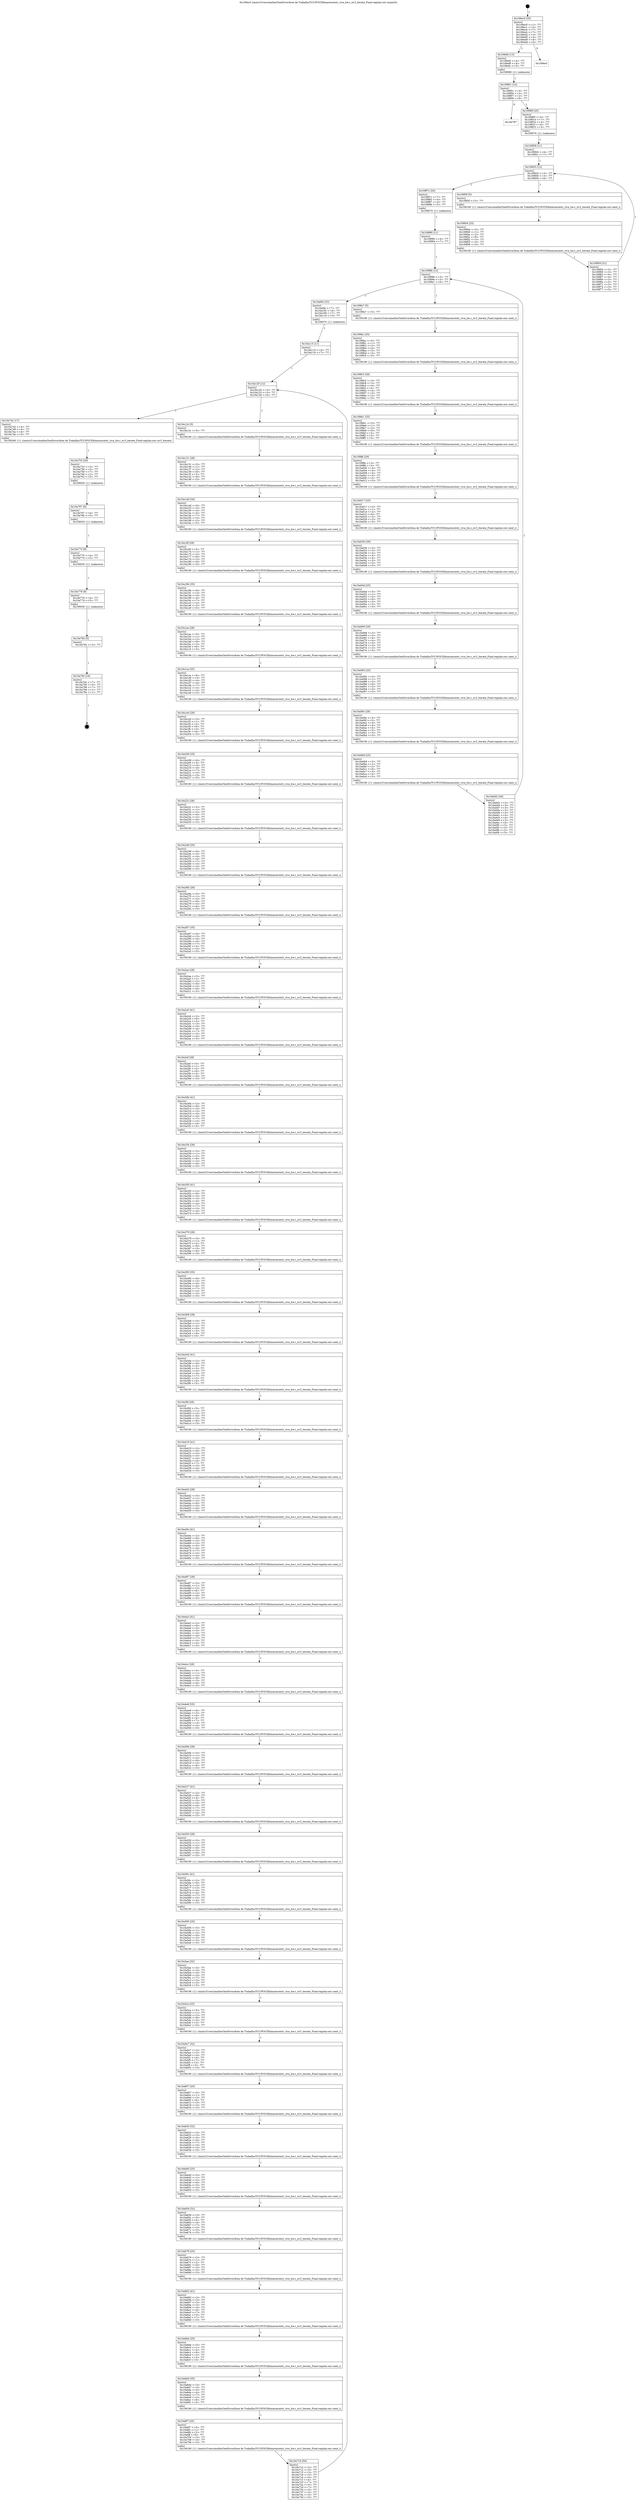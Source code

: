 digraph "0x109ec0" {
  label = "0x109ec0 (/mnt/c/Users/mathe/OneDrive/Área de Trabalho/TCC/POCII/binaries/extr_riva_hw.c_nv3_iterate_Final-regular.out::main(0))"
  labelloc = "t"
  node[shape=record]

  Entry [label="",width=0.3,height=0.3,shape=circle,fillcolor=black,style=filled]
  "0x109ec0" [label="{
     0x109ec0 [35]\l
     | [instrs]\l
     &nbsp;&nbsp;0x109ec0 \<+1\>: ???\l
     &nbsp;&nbsp;0x109ec1 \<+3\>: ???\l
     &nbsp;&nbsp;0x109ec4 \<+7\>: ???\l
     &nbsp;&nbsp;0x109ecb \<+7\>: ???\l
     &nbsp;&nbsp;0x109ed2 \<+3\>: ???\l
     &nbsp;&nbsp;0x109ed5 \<+4\>: ???\l
     &nbsp;&nbsp;0x109ed9 \<+4\>: ???\l
     &nbsp;&nbsp;0x109edd \<+6\>: ???\l
  }"]
  "0x109ef4" [label="{
     0x109ef4 [13]\l
     | [instrs]\l
     &nbsp;&nbsp;0x109ef4 \<+4\>: ???\l
     &nbsp;&nbsp;0x109ef8 \<+4\>: ???\l
     &nbsp;&nbsp;0x109efc \<+5\>: ???\l
     | [calls]\l
     &nbsp;&nbsp;0x109080 \{1\} (unknown)\l
  }"]
  "0x109ee3" [label="{
     0x109ee3\l
  }", style=dashed]
  "0x109f01" [label="{
     0x109f01 [14]\l
     | [instrs]\l
     &nbsp;&nbsp;0x109f01 \<+3\>: ???\l
     &nbsp;&nbsp;0x109f04 \<+3\>: ???\l
     &nbsp;&nbsp;0x109f07 \<+2\>: ???\l
     &nbsp;&nbsp;0x109f09 \<+6\>: ???\l
  }"]
  "0x10a787" [label="{
     0x10a787\l
  }", style=dashed]
  "0x109f0f" [label="{
     0x109f0f [25]\l
     | [instrs]\l
     &nbsp;&nbsp;0x109f0f \<+5\>: ???\l
     &nbsp;&nbsp;0x109f14 \<+7\>: ???\l
     &nbsp;&nbsp;0x109f1b \<+4\>: ???\l
     &nbsp;&nbsp;0x109f1f \<+4\>: ???\l
     &nbsp;&nbsp;0x109f23 \<+5\>: ???\l
     | [calls]\l
     &nbsp;&nbsp;0x109070 \{1\} (unknown)\l
  }"]
  Exit [label="",width=0.3,height=0.3,shape=circle,fillcolor=black,style=filled,peripheries=2]
  "0x109f33" [label="{
     0x109f33 [12]\l
     | [instrs]\l
     &nbsp;&nbsp;0x109f33 \<+3\>: ???\l
     &nbsp;&nbsp;0x109f36 \<+3\>: ???\l
     &nbsp;&nbsp;0x109f39 \<+6\>: ???\l
  }"]
  "0x109f7c" [label="{
     0x109f7c [20]\l
     | [instrs]\l
     &nbsp;&nbsp;0x109f7c \<+7\>: ???\l
     &nbsp;&nbsp;0x109f83 \<+4\>: ???\l
     &nbsp;&nbsp;0x109f87 \<+4\>: ???\l
     &nbsp;&nbsp;0x109f8b \<+5\>: ???\l
     | [calls]\l
     &nbsp;&nbsp;0x109070 \{1\} (unknown)\l
  }"]
  "0x109f3f" [label="{
     0x109f3f [5]\l
     | [instrs]\l
     &nbsp;&nbsp;0x109f3f \<+5\>: ???\l
     | [calls]\l
     &nbsp;&nbsp;0x109190 \{1\} (/mnt/c/Users/mathe/OneDrive/Área de Trabalho/TCC/POCII/binaries/extr_riva_hw.c_nv3_iterate_Final-regular.out::next_i)\l
  }"]
  "0x109f44" [label="{
     0x109f44 [25]\l
     | [instrs]\l
     &nbsp;&nbsp;0x109f44 \<+5\>: ???\l
     &nbsp;&nbsp;0x109f49 \<+1\>: ???\l
     &nbsp;&nbsp;0x109f4a \<+2\>: ???\l
     &nbsp;&nbsp;0x109f4c \<+6\>: ???\l
     &nbsp;&nbsp;0x109f52 \<+3\>: ???\l
     &nbsp;&nbsp;0x109f55 \<+3\>: ???\l
     &nbsp;&nbsp;0x109f58 \<+5\>: ???\l
     | [calls]\l
     &nbsp;&nbsp;0x109190 \{1\} (/mnt/c/Users/mathe/OneDrive/Área de Trabalho/TCC/POCII/binaries/extr_riva_hw.c_nv3_iterate_Final-regular.out::next_i)\l
  }"]
  "0x109f5d" [label="{
     0x109f5d [31]\l
     | [instrs]\l
     &nbsp;&nbsp;0x109f5d \<+3\>: ???\l
     &nbsp;&nbsp;0x109f60 \<+3\>: ???\l
     &nbsp;&nbsp;0x109f63 \<+4\>: ???\l
     &nbsp;&nbsp;0x109f67 \<+4\>: ???\l
     &nbsp;&nbsp;0x109f6b \<+3\>: ???\l
     &nbsp;&nbsp;0x109f6e \<+3\>: ???\l
     &nbsp;&nbsp;0x109f71 \<+3\>: ???\l
     &nbsp;&nbsp;0x109f74 \<+3\>: ???\l
     &nbsp;&nbsp;0x109f77 \<+5\>: ???\l
  }"]
  "0x109f28" [label="{
     0x109f28 [11]\l
     | [instrs]\l
     &nbsp;&nbsp;0x109f28 \<+4\>: ???\l
     &nbsp;&nbsp;0x109f2c \<+7\>: ???\l
  }"]
  "0x109f9b" [label="{
     0x109f9b [12]\l
     | [instrs]\l
     &nbsp;&nbsp;0x109f9b \<+3\>: ???\l
     &nbsp;&nbsp;0x109f9e \<+3\>: ???\l
     &nbsp;&nbsp;0x109fa1 \<+6\>: ???\l
  }"]
  "0x10a0fe" [label="{
     0x10a0fe [23]\l
     | [instrs]\l
     &nbsp;&nbsp;0x10a0fe \<+7\>: ???\l
     &nbsp;&nbsp;0x10a105 \<+4\>: ???\l
     &nbsp;&nbsp;0x10a109 \<+7\>: ???\l
     &nbsp;&nbsp;0x10a110 \<+5\>: ???\l
     | [calls]\l
     &nbsp;&nbsp;0x109070 \{1\} (unknown)\l
  }"]
  "0x109fa7" [label="{
     0x109fa7 [5]\l
     | [instrs]\l
     &nbsp;&nbsp;0x109fa7 \<+5\>: ???\l
     | [calls]\l
     &nbsp;&nbsp;0x109190 \{1\} (/mnt/c/Users/mathe/OneDrive/Área de Trabalho/TCC/POCII/binaries/extr_riva_hw.c_nv3_iterate_Final-regular.out::next_i)\l
  }"]
  "0x109fac" [label="{
     0x109fac [25]\l
     | [instrs]\l
     &nbsp;&nbsp;0x109fac \<+5\>: ???\l
     &nbsp;&nbsp;0x109fb1 \<+1\>: ???\l
     &nbsp;&nbsp;0x109fb2 \<+2\>: ???\l
     &nbsp;&nbsp;0x109fb4 \<+6\>: ???\l
     &nbsp;&nbsp;0x109fba \<+3\>: ???\l
     &nbsp;&nbsp;0x109fbd \<+3\>: ???\l
     &nbsp;&nbsp;0x109fc0 \<+5\>: ???\l
     | [calls]\l
     &nbsp;&nbsp;0x109190 \{1\} (/mnt/c/Users/mathe/OneDrive/Área de Trabalho/TCC/POCII/binaries/extr_riva_hw.c_nv3_iterate_Final-regular.out::next_i)\l
  }"]
  "0x109fc5" [label="{
     0x109fc5 [28]\l
     | [instrs]\l
     &nbsp;&nbsp;0x109fc5 \<+3\>: ???\l
     &nbsp;&nbsp;0x109fc8 \<+3\>: ???\l
     &nbsp;&nbsp;0x109fcb \<+4\>: ???\l
     &nbsp;&nbsp;0x109fcf \<+4\>: ???\l
     &nbsp;&nbsp;0x109fd3 \<+4\>: ???\l
     &nbsp;&nbsp;0x109fd7 \<+3\>: ???\l
     &nbsp;&nbsp;0x109fda \<+2\>: ???\l
     &nbsp;&nbsp;0x109fdc \<+5\>: ???\l
     | [calls]\l
     &nbsp;&nbsp;0x109190 \{1\} (/mnt/c/Users/mathe/OneDrive/Área de Trabalho/TCC/POCII/binaries/extr_riva_hw.c_nv3_iterate_Final-regular.out::next_i)\l
  }"]
  "0x109fe1" [label="{
     0x109fe1 [25]\l
     | [instrs]\l
     &nbsp;&nbsp;0x109fe1 \<+5\>: ???\l
     &nbsp;&nbsp;0x109fe6 \<+1\>: ???\l
     &nbsp;&nbsp;0x109fe7 \<+2\>: ???\l
     &nbsp;&nbsp;0x109fe9 \<+6\>: ???\l
     &nbsp;&nbsp;0x109fef \<+3\>: ???\l
     &nbsp;&nbsp;0x109ff2 \<+3\>: ???\l
     &nbsp;&nbsp;0x109ff5 \<+5\>: ???\l
     | [calls]\l
     &nbsp;&nbsp;0x109190 \{1\} (/mnt/c/Users/mathe/OneDrive/Área de Trabalho/TCC/POCII/binaries/extr_riva_hw.c_nv3_iterate_Final-regular.out::next_i)\l
  }"]
  "0x109ffa" [label="{
     0x109ffa [29]\l
     | [instrs]\l
     &nbsp;&nbsp;0x109ffa \<+3\>: ???\l
     &nbsp;&nbsp;0x109ffd \<+3\>: ???\l
     &nbsp;&nbsp;0x10a000 \<+4\>: ???\l
     &nbsp;&nbsp;0x10a004 \<+4\>: ???\l
     &nbsp;&nbsp;0x10a008 \<+4\>: ???\l
     &nbsp;&nbsp;0x10a00c \<+3\>: ???\l
     &nbsp;&nbsp;0x10a00f \<+3\>: ???\l
     &nbsp;&nbsp;0x10a012 \<+5\>: ???\l
     | [calls]\l
     &nbsp;&nbsp;0x109190 \{1\} (/mnt/c/Users/mathe/OneDrive/Área de Trabalho/TCC/POCII/binaries/extr_riva_hw.c_nv3_iterate_Final-regular.out::next_i)\l
  }"]
  "0x10a017" [label="{
     0x10a017 [25]\l
     | [instrs]\l
     &nbsp;&nbsp;0x10a017 \<+5\>: ???\l
     &nbsp;&nbsp;0x10a01c \<+1\>: ???\l
     &nbsp;&nbsp;0x10a01d \<+2\>: ???\l
     &nbsp;&nbsp;0x10a01f \<+6\>: ???\l
     &nbsp;&nbsp;0x10a025 \<+3\>: ???\l
     &nbsp;&nbsp;0x10a028 \<+3\>: ???\l
     &nbsp;&nbsp;0x10a02b \<+5\>: ???\l
     | [calls]\l
     &nbsp;&nbsp;0x109190 \{1\} (/mnt/c/Users/mathe/OneDrive/Área de Trabalho/TCC/POCII/binaries/extr_riva_hw.c_nv3_iterate_Final-regular.out::next_i)\l
  }"]
  "0x10a030" [label="{
     0x10a030 [29]\l
     | [instrs]\l
     &nbsp;&nbsp;0x10a030 \<+3\>: ???\l
     &nbsp;&nbsp;0x10a033 \<+3\>: ???\l
     &nbsp;&nbsp;0x10a036 \<+4\>: ???\l
     &nbsp;&nbsp;0x10a03a \<+4\>: ???\l
     &nbsp;&nbsp;0x10a03e \<+4\>: ???\l
     &nbsp;&nbsp;0x10a042 \<+3\>: ???\l
     &nbsp;&nbsp;0x10a045 \<+3\>: ???\l
     &nbsp;&nbsp;0x10a048 \<+5\>: ???\l
     | [calls]\l
     &nbsp;&nbsp;0x109190 \{1\} (/mnt/c/Users/mathe/OneDrive/Área de Trabalho/TCC/POCII/binaries/extr_riva_hw.c_nv3_iterate_Final-regular.out::next_i)\l
  }"]
  "0x10a04d" [label="{
     0x10a04d [25]\l
     | [instrs]\l
     &nbsp;&nbsp;0x10a04d \<+5\>: ???\l
     &nbsp;&nbsp;0x10a052 \<+1\>: ???\l
     &nbsp;&nbsp;0x10a053 \<+2\>: ???\l
     &nbsp;&nbsp;0x10a055 \<+6\>: ???\l
     &nbsp;&nbsp;0x10a05b \<+3\>: ???\l
     &nbsp;&nbsp;0x10a05e \<+3\>: ???\l
     &nbsp;&nbsp;0x10a061 \<+5\>: ???\l
     | [calls]\l
     &nbsp;&nbsp;0x109190 \{1\} (/mnt/c/Users/mathe/OneDrive/Área de Trabalho/TCC/POCII/binaries/extr_riva_hw.c_nv3_iterate_Final-regular.out::next_i)\l
  }"]
  "0x10a066" [label="{
     0x10a066 [29]\l
     | [instrs]\l
     &nbsp;&nbsp;0x10a066 \<+3\>: ???\l
     &nbsp;&nbsp;0x10a069 \<+3\>: ???\l
     &nbsp;&nbsp;0x10a06c \<+4\>: ???\l
     &nbsp;&nbsp;0x10a070 \<+4\>: ???\l
     &nbsp;&nbsp;0x10a074 \<+4\>: ???\l
     &nbsp;&nbsp;0x10a078 \<+3\>: ???\l
     &nbsp;&nbsp;0x10a07b \<+3\>: ???\l
     &nbsp;&nbsp;0x10a07e \<+5\>: ???\l
     | [calls]\l
     &nbsp;&nbsp;0x109190 \{1\} (/mnt/c/Users/mathe/OneDrive/Área de Trabalho/TCC/POCII/binaries/extr_riva_hw.c_nv3_iterate_Final-regular.out::next_i)\l
  }"]
  "0x10a083" [label="{
     0x10a083 [25]\l
     | [instrs]\l
     &nbsp;&nbsp;0x10a083 \<+5\>: ???\l
     &nbsp;&nbsp;0x10a088 \<+1\>: ???\l
     &nbsp;&nbsp;0x10a089 \<+2\>: ???\l
     &nbsp;&nbsp;0x10a08b \<+6\>: ???\l
     &nbsp;&nbsp;0x10a091 \<+3\>: ???\l
     &nbsp;&nbsp;0x10a094 \<+3\>: ???\l
     &nbsp;&nbsp;0x10a097 \<+5\>: ???\l
     | [calls]\l
     &nbsp;&nbsp;0x109190 \{1\} (/mnt/c/Users/mathe/OneDrive/Área de Trabalho/TCC/POCII/binaries/extr_riva_hw.c_nv3_iterate_Final-regular.out::next_i)\l
  }"]
  "0x10a09c" [label="{
     0x10a09c [29]\l
     | [instrs]\l
     &nbsp;&nbsp;0x10a09c \<+3\>: ???\l
     &nbsp;&nbsp;0x10a09f \<+3\>: ???\l
     &nbsp;&nbsp;0x10a0a2 \<+4\>: ???\l
     &nbsp;&nbsp;0x10a0a6 \<+4\>: ???\l
     &nbsp;&nbsp;0x10a0aa \<+4\>: ???\l
     &nbsp;&nbsp;0x10a0ae \<+3\>: ???\l
     &nbsp;&nbsp;0x10a0b1 \<+3\>: ???\l
     &nbsp;&nbsp;0x10a0b4 \<+5\>: ???\l
     | [calls]\l
     &nbsp;&nbsp;0x109190 \{1\} (/mnt/c/Users/mathe/OneDrive/Área de Trabalho/TCC/POCII/binaries/extr_riva_hw.c_nv3_iterate_Final-regular.out::next_i)\l
  }"]
  "0x10a0b9" [label="{
     0x10a0b9 [25]\l
     | [instrs]\l
     &nbsp;&nbsp;0x10a0b9 \<+5\>: ???\l
     &nbsp;&nbsp;0x10a0be \<+1\>: ???\l
     &nbsp;&nbsp;0x10a0bf \<+2\>: ???\l
     &nbsp;&nbsp;0x10a0c1 \<+6\>: ???\l
     &nbsp;&nbsp;0x10a0c7 \<+3\>: ???\l
     &nbsp;&nbsp;0x10a0ca \<+3\>: ???\l
     &nbsp;&nbsp;0x10a0cd \<+5\>: ???\l
     | [calls]\l
     &nbsp;&nbsp;0x109190 \{1\} (/mnt/c/Users/mathe/OneDrive/Área de Trabalho/TCC/POCII/binaries/extr_riva_hw.c_nv3_iterate_Final-regular.out::next_i)\l
  }"]
  "0x10a0d2" [label="{
     0x10a0d2 [44]\l
     | [instrs]\l
     &nbsp;&nbsp;0x10a0d2 \<+2\>: ???\l
     &nbsp;&nbsp;0x10a0d4 \<+3\>: ???\l
     &nbsp;&nbsp;0x10a0d7 \<+3\>: ???\l
     &nbsp;&nbsp;0x10a0da \<+3\>: ???\l
     &nbsp;&nbsp;0x10a0dd \<+4\>: ???\l
     &nbsp;&nbsp;0x10a0e1 \<+4\>: ???\l
     &nbsp;&nbsp;0x10a0e5 \<+4\>: ???\l
     &nbsp;&nbsp;0x10a0e9 \<+3\>: ???\l
     &nbsp;&nbsp;0x10a0ec \<+4\>: ???\l
     &nbsp;&nbsp;0x10a0f0 \<+3\>: ???\l
     &nbsp;&nbsp;0x10a0f3 \<+3\>: ???\l
     &nbsp;&nbsp;0x10a0f6 \<+3\>: ???\l
     &nbsp;&nbsp;0x10a0f9 \<+5\>: ???\l
  }"]
  "0x109f90" [label="{
     0x109f90 [11]\l
     | [instrs]\l
     &nbsp;&nbsp;0x109f90 \<+4\>: ???\l
     &nbsp;&nbsp;0x109f94 \<+7\>: ???\l
  }"]
  "0x10a120" [label="{
     0x10a120 [12]\l
     | [instrs]\l
     &nbsp;&nbsp;0x10a120 \<+3\>: ???\l
     &nbsp;&nbsp;0x10a123 \<+3\>: ???\l
     &nbsp;&nbsp;0x10a126 \<+6\>: ???\l
  }"]
  "0x10a742" [label="{
     0x10a742 [17]\l
     | [instrs]\l
     &nbsp;&nbsp;0x10a742 \<+4\>: ???\l
     &nbsp;&nbsp;0x10a746 \<+4\>: ???\l
     &nbsp;&nbsp;0x10a74a \<+4\>: ???\l
     &nbsp;&nbsp;0x10a74e \<+5\>: ???\l
     | [calls]\l
     &nbsp;&nbsp;0x109260 \{1\} (/mnt/c/Users/mathe/OneDrive/Área de Trabalho/TCC/POCII/binaries/extr_riva_hw.c_nv3_iterate_Final-regular.out::nv3_iterate)\l
  }"]
  "0x10a12c" [label="{
     0x10a12c [5]\l
     | [instrs]\l
     &nbsp;&nbsp;0x10a12c \<+5\>: ???\l
     | [calls]\l
     &nbsp;&nbsp;0x109190 \{1\} (/mnt/c/Users/mathe/OneDrive/Área de Trabalho/TCC/POCII/binaries/extr_riva_hw.c_nv3_iterate_Final-regular.out::next_i)\l
  }"]
  "0x10a131" [label="{
     0x10a131 [28]\l
     | [instrs]\l
     &nbsp;&nbsp;0x10a131 \<+5\>: ???\l
     &nbsp;&nbsp;0x10a136 \<+1\>: ???\l
     &nbsp;&nbsp;0x10a137 \<+2\>: ???\l
     &nbsp;&nbsp;0x10a139 \<+6\>: ???\l
     &nbsp;&nbsp;0x10a13f \<+3\>: ???\l
     &nbsp;&nbsp;0x10a142 \<+6\>: ???\l
     &nbsp;&nbsp;0x10a148 \<+5\>: ???\l
     | [calls]\l
     &nbsp;&nbsp;0x109190 \{1\} (/mnt/c/Users/mathe/OneDrive/Área de Trabalho/TCC/POCII/binaries/extr_riva_hw.c_nv3_iterate_Final-regular.out::next_i)\l
  }"]
  "0x10a14d" [label="{
     0x10a14d [34]\l
     | [instrs]\l
     &nbsp;&nbsp;0x10a14d \<+6\>: ???\l
     &nbsp;&nbsp;0x10a153 \<+3\>: ???\l
     &nbsp;&nbsp;0x10a156 \<+4\>: ???\l
     &nbsp;&nbsp;0x10a15a \<+4\>: ???\l
     &nbsp;&nbsp;0x10a15e \<+7\>: ???\l
     &nbsp;&nbsp;0x10a165 \<+3\>: ???\l
     &nbsp;&nbsp;0x10a168 \<+2\>: ???\l
     &nbsp;&nbsp;0x10a16a \<+5\>: ???\l
     | [calls]\l
     &nbsp;&nbsp;0x109190 \{1\} (/mnt/c/Users/mathe/OneDrive/Área de Trabalho/TCC/POCII/binaries/extr_riva_hw.c_nv3_iterate_Final-regular.out::next_i)\l
  }"]
  "0x10a16f" [label="{
     0x10a16f [28]\l
     | [instrs]\l
     &nbsp;&nbsp;0x10a16f \<+5\>: ???\l
     &nbsp;&nbsp;0x10a174 \<+1\>: ???\l
     &nbsp;&nbsp;0x10a175 \<+2\>: ???\l
     &nbsp;&nbsp;0x10a177 \<+6\>: ???\l
     &nbsp;&nbsp;0x10a17d \<+3\>: ???\l
     &nbsp;&nbsp;0x10a180 \<+6\>: ???\l
     &nbsp;&nbsp;0x10a186 \<+5\>: ???\l
     | [calls]\l
     &nbsp;&nbsp;0x109190 \{1\} (/mnt/c/Users/mathe/OneDrive/Área de Trabalho/TCC/POCII/binaries/extr_riva_hw.c_nv3_iterate_Final-regular.out::next_i)\l
  }"]
  "0x10a18b" [label="{
     0x10a18b [35]\l
     | [instrs]\l
     &nbsp;&nbsp;0x10a18b \<+6\>: ???\l
     &nbsp;&nbsp;0x10a191 \<+3\>: ???\l
     &nbsp;&nbsp;0x10a194 \<+4\>: ???\l
     &nbsp;&nbsp;0x10a198 \<+4\>: ???\l
     &nbsp;&nbsp;0x10a19c \<+7\>: ???\l
     &nbsp;&nbsp;0x10a1a3 \<+3\>: ???\l
     &nbsp;&nbsp;0x10a1a6 \<+3\>: ???\l
     &nbsp;&nbsp;0x10a1a9 \<+5\>: ???\l
     | [calls]\l
     &nbsp;&nbsp;0x109190 \{1\} (/mnt/c/Users/mathe/OneDrive/Área de Trabalho/TCC/POCII/binaries/extr_riva_hw.c_nv3_iterate_Final-regular.out::next_i)\l
  }"]
  "0x10a1ae" [label="{
     0x10a1ae [28]\l
     | [instrs]\l
     &nbsp;&nbsp;0x10a1ae \<+5\>: ???\l
     &nbsp;&nbsp;0x10a1b3 \<+1\>: ???\l
     &nbsp;&nbsp;0x10a1b4 \<+2\>: ???\l
     &nbsp;&nbsp;0x10a1b6 \<+6\>: ???\l
     &nbsp;&nbsp;0x10a1bc \<+3\>: ???\l
     &nbsp;&nbsp;0x10a1bf \<+6\>: ???\l
     &nbsp;&nbsp;0x10a1c5 \<+5\>: ???\l
     | [calls]\l
     &nbsp;&nbsp;0x109190 \{1\} (/mnt/c/Users/mathe/OneDrive/Área de Trabalho/TCC/POCII/binaries/extr_riva_hw.c_nv3_iterate_Final-regular.out::next_i)\l
  }"]
  "0x10a1ca" [label="{
     0x10a1ca [35]\l
     | [instrs]\l
     &nbsp;&nbsp;0x10a1ca \<+6\>: ???\l
     &nbsp;&nbsp;0x10a1d0 \<+3\>: ???\l
     &nbsp;&nbsp;0x10a1d3 \<+4\>: ???\l
     &nbsp;&nbsp;0x10a1d7 \<+4\>: ???\l
     &nbsp;&nbsp;0x10a1db \<+7\>: ???\l
     &nbsp;&nbsp;0x10a1e2 \<+3\>: ???\l
     &nbsp;&nbsp;0x10a1e5 \<+3\>: ???\l
     &nbsp;&nbsp;0x10a1e8 \<+5\>: ???\l
     | [calls]\l
     &nbsp;&nbsp;0x109190 \{1\} (/mnt/c/Users/mathe/OneDrive/Área de Trabalho/TCC/POCII/binaries/extr_riva_hw.c_nv3_iterate_Final-regular.out::next_i)\l
  }"]
  "0x10a1ed" [label="{
     0x10a1ed [28]\l
     | [instrs]\l
     &nbsp;&nbsp;0x10a1ed \<+5\>: ???\l
     &nbsp;&nbsp;0x10a1f2 \<+1\>: ???\l
     &nbsp;&nbsp;0x10a1f3 \<+2\>: ???\l
     &nbsp;&nbsp;0x10a1f5 \<+6\>: ???\l
     &nbsp;&nbsp;0x10a1fb \<+3\>: ???\l
     &nbsp;&nbsp;0x10a1fe \<+6\>: ???\l
     &nbsp;&nbsp;0x10a204 \<+5\>: ???\l
     | [calls]\l
     &nbsp;&nbsp;0x109190 \{1\} (/mnt/c/Users/mathe/OneDrive/Área de Trabalho/TCC/POCII/binaries/extr_riva_hw.c_nv3_iterate_Final-regular.out::next_i)\l
  }"]
  "0x10a209" [label="{
     0x10a209 [35]\l
     | [instrs]\l
     &nbsp;&nbsp;0x10a209 \<+6\>: ???\l
     &nbsp;&nbsp;0x10a20f \<+3\>: ???\l
     &nbsp;&nbsp;0x10a212 \<+4\>: ???\l
     &nbsp;&nbsp;0x10a216 \<+4\>: ???\l
     &nbsp;&nbsp;0x10a21a \<+7\>: ???\l
     &nbsp;&nbsp;0x10a221 \<+3\>: ???\l
     &nbsp;&nbsp;0x10a224 \<+3\>: ???\l
     &nbsp;&nbsp;0x10a227 \<+5\>: ???\l
     | [calls]\l
     &nbsp;&nbsp;0x109190 \{1\} (/mnt/c/Users/mathe/OneDrive/Área de Trabalho/TCC/POCII/binaries/extr_riva_hw.c_nv3_iterate_Final-regular.out::next_i)\l
  }"]
  "0x10a22c" [label="{
     0x10a22c [28]\l
     | [instrs]\l
     &nbsp;&nbsp;0x10a22c \<+5\>: ???\l
     &nbsp;&nbsp;0x10a231 \<+1\>: ???\l
     &nbsp;&nbsp;0x10a232 \<+2\>: ???\l
     &nbsp;&nbsp;0x10a234 \<+6\>: ???\l
     &nbsp;&nbsp;0x10a23a \<+3\>: ???\l
     &nbsp;&nbsp;0x10a23d \<+6\>: ???\l
     &nbsp;&nbsp;0x10a243 \<+5\>: ???\l
     | [calls]\l
     &nbsp;&nbsp;0x109190 \{1\} (/mnt/c/Users/mathe/OneDrive/Área de Trabalho/TCC/POCII/binaries/extr_riva_hw.c_nv3_iterate_Final-regular.out::next_i)\l
  }"]
  "0x10a248" [label="{
     0x10a248 [35]\l
     | [instrs]\l
     &nbsp;&nbsp;0x10a248 \<+6\>: ???\l
     &nbsp;&nbsp;0x10a24e \<+3\>: ???\l
     &nbsp;&nbsp;0x10a251 \<+4\>: ???\l
     &nbsp;&nbsp;0x10a255 \<+4\>: ???\l
     &nbsp;&nbsp;0x10a259 \<+7\>: ???\l
     &nbsp;&nbsp;0x10a260 \<+3\>: ???\l
     &nbsp;&nbsp;0x10a263 \<+3\>: ???\l
     &nbsp;&nbsp;0x10a266 \<+5\>: ???\l
     | [calls]\l
     &nbsp;&nbsp;0x109190 \{1\} (/mnt/c/Users/mathe/OneDrive/Área de Trabalho/TCC/POCII/binaries/extr_riva_hw.c_nv3_iterate_Final-regular.out::next_i)\l
  }"]
  "0x10a26b" [label="{
     0x10a26b [28]\l
     | [instrs]\l
     &nbsp;&nbsp;0x10a26b \<+5\>: ???\l
     &nbsp;&nbsp;0x10a270 \<+1\>: ???\l
     &nbsp;&nbsp;0x10a271 \<+2\>: ???\l
     &nbsp;&nbsp;0x10a273 \<+6\>: ???\l
     &nbsp;&nbsp;0x10a279 \<+3\>: ???\l
     &nbsp;&nbsp;0x10a27c \<+6\>: ???\l
     &nbsp;&nbsp;0x10a282 \<+5\>: ???\l
     | [calls]\l
     &nbsp;&nbsp;0x109190 \{1\} (/mnt/c/Users/mathe/OneDrive/Área de Trabalho/TCC/POCII/binaries/extr_riva_hw.c_nv3_iterate_Final-regular.out::next_i)\l
  }"]
  "0x10a287" [label="{
     0x10a287 [35]\l
     | [instrs]\l
     &nbsp;&nbsp;0x10a287 \<+6\>: ???\l
     &nbsp;&nbsp;0x10a28d \<+3\>: ???\l
     &nbsp;&nbsp;0x10a290 \<+4\>: ???\l
     &nbsp;&nbsp;0x10a294 \<+4\>: ???\l
     &nbsp;&nbsp;0x10a298 \<+7\>: ???\l
     &nbsp;&nbsp;0x10a29f \<+3\>: ???\l
     &nbsp;&nbsp;0x10a2a2 \<+3\>: ???\l
     &nbsp;&nbsp;0x10a2a5 \<+5\>: ???\l
     | [calls]\l
     &nbsp;&nbsp;0x109190 \{1\} (/mnt/c/Users/mathe/OneDrive/Área de Trabalho/TCC/POCII/binaries/extr_riva_hw.c_nv3_iterate_Final-regular.out::next_i)\l
  }"]
  "0x10a2aa" [label="{
     0x10a2aa [28]\l
     | [instrs]\l
     &nbsp;&nbsp;0x10a2aa \<+5\>: ???\l
     &nbsp;&nbsp;0x10a2af \<+1\>: ???\l
     &nbsp;&nbsp;0x10a2b0 \<+2\>: ???\l
     &nbsp;&nbsp;0x10a2b2 \<+6\>: ???\l
     &nbsp;&nbsp;0x10a2b8 \<+3\>: ???\l
     &nbsp;&nbsp;0x10a2bb \<+6\>: ???\l
     &nbsp;&nbsp;0x10a2c1 \<+5\>: ???\l
     | [calls]\l
     &nbsp;&nbsp;0x109190 \{1\} (/mnt/c/Users/mathe/OneDrive/Área de Trabalho/TCC/POCII/binaries/extr_riva_hw.c_nv3_iterate_Final-regular.out::next_i)\l
  }"]
  "0x10a2c6" [label="{
     0x10a2c6 [41]\l
     | [instrs]\l
     &nbsp;&nbsp;0x10a2c6 \<+2\>: ???\l
     &nbsp;&nbsp;0x10a2c8 \<+6\>: ???\l
     &nbsp;&nbsp;0x10a2ce \<+3\>: ???\l
     &nbsp;&nbsp;0x10a2d1 \<+3\>: ???\l
     &nbsp;&nbsp;0x10a2d4 \<+4\>: ???\l
     &nbsp;&nbsp;0x10a2d8 \<+4\>: ???\l
     &nbsp;&nbsp;0x10a2dc \<+7\>: ???\l
     &nbsp;&nbsp;0x10a2e3 \<+3\>: ???\l
     &nbsp;&nbsp;0x10a2e6 \<+4\>: ???\l
     &nbsp;&nbsp;0x10a2ea \<+5\>: ???\l
     | [calls]\l
     &nbsp;&nbsp;0x109190 \{1\} (/mnt/c/Users/mathe/OneDrive/Área de Trabalho/TCC/POCII/binaries/extr_riva_hw.c_nv3_iterate_Final-regular.out::next_i)\l
  }"]
  "0x10a2ef" [label="{
     0x10a2ef [28]\l
     | [instrs]\l
     &nbsp;&nbsp;0x10a2ef \<+5\>: ???\l
     &nbsp;&nbsp;0x10a2f4 \<+1\>: ???\l
     &nbsp;&nbsp;0x10a2f5 \<+2\>: ???\l
     &nbsp;&nbsp;0x10a2f7 \<+6\>: ???\l
     &nbsp;&nbsp;0x10a2fd \<+3\>: ???\l
     &nbsp;&nbsp;0x10a300 \<+6\>: ???\l
     &nbsp;&nbsp;0x10a306 \<+5\>: ???\l
     | [calls]\l
     &nbsp;&nbsp;0x109190 \{1\} (/mnt/c/Users/mathe/OneDrive/Área de Trabalho/TCC/POCII/binaries/extr_riva_hw.c_nv3_iterate_Final-regular.out::next_i)\l
  }"]
  "0x10a30b" [label="{
     0x10a30b [41]\l
     | [instrs]\l
     &nbsp;&nbsp;0x10a30b \<+2\>: ???\l
     &nbsp;&nbsp;0x10a30d \<+6\>: ???\l
     &nbsp;&nbsp;0x10a313 \<+3\>: ???\l
     &nbsp;&nbsp;0x10a316 \<+3\>: ???\l
     &nbsp;&nbsp;0x10a319 \<+4\>: ???\l
     &nbsp;&nbsp;0x10a31d \<+4\>: ???\l
     &nbsp;&nbsp;0x10a321 \<+7\>: ???\l
     &nbsp;&nbsp;0x10a328 \<+3\>: ???\l
     &nbsp;&nbsp;0x10a32b \<+4\>: ???\l
     &nbsp;&nbsp;0x10a32f \<+5\>: ???\l
     | [calls]\l
     &nbsp;&nbsp;0x109190 \{1\} (/mnt/c/Users/mathe/OneDrive/Área de Trabalho/TCC/POCII/binaries/extr_riva_hw.c_nv3_iterate_Final-regular.out::next_i)\l
  }"]
  "0x10a334" [label="{
     0x10a334 [28]\l
     | [instrs]\l
     &nbsp;&nbsp;0x10a334 \<+5\>: ???\l
     &nbsp;&nbsp;0x10a339 \<+1\>: ???\l
     &nbsp;&nbsp;0x10a33a \<+2\>: ???\l
     &nbsp;&nbsp;0x10a33c \<+6\>: ???\l
     &nbsp;&nbsp;0x10a342 \<+3\>: ???\l
     &nbsp;&nbsp;0x10a345 \<+6\>: ???\l
     &nbsp;&nbsp;0x10a34b \<+5\>: ???\l
     | [calls]\l
     &nbsp;&nbsp;0x109190 \{1\} (/mnt/c/Users/mathe/OneDrive/Área de Trabalho/TCC/POCII/binaries/extr_riva_hw.c_nv3_iterate_Final-regular.out::next_i)\l
  }"]
  "0x10a350" [label="{
     0x10a350 [41]\l
     | [instrs]\l
     &nbsp;&nbsp;0x10a350 \<+2\>: ???\l
     &nbsp;&nbsp;0x10a352 \<+6\>: ???\l
     &nbsp;&nbsp;0x10a358 \<+3\>: ???\l
     &nbsp;&nbsp;0x10a35b \<+3\>: ???\l
     &nbsp;&nbsp;0x10a35e \<+4\>: ???\l
     &nbsp;&nbsp;0x10a362 \<+4\>: ???\l
     &nbsp;&nbsp;0x10a366 \<+7\>: ???\l
     &nbsp;&nbsp;0x10a36d \<+3\>: ???\l
     &nbsp;&nbsp;0x10a370 \<+4\>: ???\l
     &nbsp;&nbsp;0x10a374 \<+5\>: ???\l
     | [calls]\l
     &nbsp;&nbsp;0x109190 \{1\} (/mnt/c/Users/mathe/OneDrive/Área de Trabalho/TCC/POCII/binaries/extr_riva_hw.c_nv3_iterate_Final-regular.out::next_i)\l
  }"]
  "0x10a379" [label="{
     0x10a379 [28]\l
     | [instrs]\l
     &nbsp;&nbsp;0x10a379 \<+5\>: ???\l
     &nbsp;&nbsp;0x10a37e \<+1\>: ???\l
     &nbsp;&nbsp;0x10a37f \<+2\>: ???\l
     &nbsp;&nbsp;0x10a381 \<+6\>: ???\l
     &nbsp;&nbsp;0x10a387 \<+3\>: ???\l
     &nbsp;&nbsp;0x10a38a \<+6\>: ???\l
     &nbsp;&nbsp;0x10a390 \<+5\>: ???\l
     | [calls]\l
     &nbsp;&nbsp;0x109190 \{1\} (/mnt/c/Users/mathe/OneDrive/Área de Trabalho/TCC/POCII/binaries/extr_riva_hw.c_nv3_iterate_Final-regular.out::next_i)\l
  }"]
  "0x10a395" [label="{
     0x10a395 [35]\l
     | [instrs]\l
     &nbsp;&nbsp;0x10a395 \<+6\>: ???\l
     &nbsp;&nbsp;0x10a39b \<+3\>: ???\l
     &nbsp;&nbsp;0x10a39e \<+4\>: ???\l
     &nbsp;&nbsp;0x10a3a2 \<+4\>: ???\l
     &nbsp;&nbsp;0x10a3a6 \<+7\>: ???\l
     &nbsp;&nbsp;0x10a3ad \<+3\>: ???\l
     &nbsp;&nbsp;0x10a3b0 \<+3\>: ???\l
     &nbsp;&nbsp;0x10a3b3 \<+5\>: ???\l
     | [calls]\l
     &nbsp;&nbsp;0x109190 \{1\} (/mnt/c/Users/mathe/OneDrive/Área de Trabalho/TCC/POCII/binaries/extr_riva_hw.c_nv3_iterate_Final-regular.out::next_i)\l
  }"]
  "0x10a3b8" [label="{
     0x10a3b8 [28]\l
     | [instrs]\l
     &nbsp;&nbsp;0x10a3b8 \<+5\>: ???\l
     &nbsp;&nbsp;0x10a3bd \<+1\>: ???\l
     &nbsp;&nbsp;0x10a3be \<+2\>: ???\l
     &nbsp;&nbsp;0x10a3c0 \<+6\>: ???\l
     &nbsp;&nbsp;0x10a3c6 \<+3\>: ???\l
     &nbsp;&nbsp;0x10a3c9 \<+6\>: ???\l
     &nbsp;&nbsp;0x10a3cf \<+5\>: ???\l
     | [calls]\l
     &nbsp;&nbsp;0x109190 \{1\} (/mnt/c/Users/mathe/OneDrive/Área de Trabalho/TCC/POCII/binaries/extr_riva_hw.c_nv3_iterate_Final-regular.out::next_i)\l
  }"]
  "0x10a3d4" [label="{
     0x10a3d4 [41]\l
     | [instrs]\l
     &nbsp;&nbsp;0x10a3d4 \<+2\>: ???\l
     &nbsp;&nbsp;0x10a3d6 \<+6\>: ???\l
     &nbsp;&nbsp;0x10a3dc \<+3\>: ???\l
     &nbsp;&nbsp;0x10a3df \<+3\>: ???\l
     &nbsp;&nbsp;0x10a3e2 \<+4\>: ???\l
     &nbsp;&nbsp;0x10a3e6 \<+4\>: ???\l
     &nbsp;&nbsp;0x10a3ea \<+7\>: ???\l
     &nbsp;&nbsp;0x10a3f1 \<+3\>: ???\l
     &nbsp;&nbsp;0x10a3f4 \<+4\>: ???\l
     &nbsp;&nbsp;0x10a3f8 \<+5\>: ???\l
     | [calls]\l
     &nbsp;&nbsp;0x109190 \{1\} (/mnt/c/Users/mathe/OneDrive/Área de Trabalho/TCC/POCII/binaries/extr_riva_hw.c_nv3_iterate_Final-regular.out::next_i)\l
  }"]
  "0x10a3fd" [label="{
     0x10a3fd [28]\l
     | [instrs]\l
     &nbsp;&nbsp;0x10a3fd \<+5\>: ???\l
     &nbsp;&nbsp;0x10a402 \<+1\>: ???\l
     &nbsp;&nbsp;0x10a403 \<+2\>: ???\l
     &nbsp;&nbsp;0x10a405 \<+6\>: ???\l
     &nbsp;&nbsp;0x10a40b \<+3\>: ???\l
     &nbsp;&nbsp;0x10a40e \<+6\>: ???\l
     &nbsp;&nbsp;0x10a414 \<+5\>: ???\l
     | [calls]\l
     &nbsp;&nbsp;0x109190 \{1\} (/mnt/c/Users/mathe/OneDrive/Área de Trabalho/TCC/POCII/binaries/extr_riva_hw.c_nv3_iterate_Final-regular.out::next_i)\l
  }"]
  "0x10a419" [label="{
     0x10a419 [41]\l
     | [instrs]\l
     &nbsp;&nbsp;0x10a419 \<+2\>: ???\l
     &nbsp;&nbsp;0x10a41b \<+6\>: ???\l
     &nbsp;&nbsp;0x10a421 \<+3\>: ???\l
     &nbsp;&nbsp;0x10a424 \<+3\>: ???\l
     &nbsp;&nbsp;0x10a427 \<+4\>: ???\l
     &nbsp;&nbsp;0x10a42b \<+4\>: ???\l
     &nbsp;&nbsp;0x10a42f \<+7\>: ???\l
     &nbsp;&nbsp;0x10a436 \<+3\>: ???\l
     &nbsp;&nbsp;0x10a439 \<+4\>: ???\l
     &nbsp;&nbsp;0x10a43d \<+5\>: ???\l
     | [calls]\l
     &nbsp;&nbsp;0x109190 \{1\} (/mnt/c/Users/mathe/OneDrive/Área de Trabalho/TCC/POCII/binaries/extr_riva_hw.c_nv3_iterate_Final-regular.out::next_i)\l
  }"]
  "0x10a442" [label="{
     0x10a442 [28]\l
     | [instrs]\l
     &nbsp;&nbsp;0x10a442 \<+5\>: ???\l
     &nbsp;&nbsp;0x10a447 \<+1\>: ???\l
     &nbsp;&nbsp;0x10a448 \<+2\>: ???\l
     &nbsp;&nbsp;0x10a44a \<+6\>: ???\l
     &nbsp;&nbsp;0x10a450 \<+3\>: ???\l
     &nbsp;&nbsp;0x10a453 \<+6\>: ???\l
     &nbsp;&nbsp;0x10a459 \<+5\>: ???\l
     | [calls]\l
     &nbsp;&nbsp;0x109190 \{1\} (/mnt/c/Users/mathe/OneDrive/Área de Trabalho/TCC/POCII/binaries/extr_riva_hw.c_nv3_iterate_Final-regular.out::next_i)\l
  }"]
  "0x10a45e" [label="{
     0x10a45e [41]\l
     | [instrs]\l
     &nbsp;&nbsp;0x10a45e \<+2\>: ???\l
     &nbsp;&nbsp;0x10a460 \<+6\>: ???\l
     &nbsp;&nbsp;0x10a466 \<+3\>: ???\l
     &nbsp;&nbsp;0x10a469 \<+3\>: ???\l
     &nbsp;&nbsp;0x10a46c \<+4\>: ???\l
     &nbsp;&nbsp;0x10a470 \<+4\>: ???\l
     &nbsp;&nbsp;0x10a474 \<+7\>: ???\l
     &nbsp;&nbsp;0x10a47b \<+3\>: ???\l
     &nbsp;&nbsp;0x10a47e \<+4\>: ???\l
     &nbsp;&nbsp;0x10a482 \<+5\>: ???\l
     | [calls]\l
     &nbsp;&nbsp;0x109190 \{1\} (/mnt/c/Users/mathe/OneDrive/Área de Trabalho/TCC/POCII/binaries/extr_riva_hw.c_nv3_iterate_Final-regular.out::next_i)\l
  }"]
  "0x10a487" [label="{
     0x10a487 [28]\l
     | [instrs]\l
     &nbsp;&nbsp;0x10a487 \<+5\>: ???\l
     &nbsp;&nbsp;0x10a48c \<+1\>: ???\l
     &nbsp;&nbsp;0x10a48d \<+2\>: ???\l
     &nbsp;&nbsp;0x10a48f \<+6\>: ???\l
     &nbsp;&nbsp;0x10a495 \<+3\>: ???\l
     &nbsp;&nbsp;0x10a498 \<+6\>: ???\l
     &nbsp;&nbsp;0x10a49e \<+5\>: ???\l
     | [calls]\l
     &nbsp;&nbsp;0x109190 \{1\} (/mnt/c/Users/mathe/OneDrive/Área de Trabalho/TCC/POCII/binaries/extr_riva_hw.c_nv3_iterate_Final-regular.out::next_i)\l
  }"]
  "0x10a4a3" [label="{
     0x10a4a3 [41]\l
     | [instrs]\l
     &nbsp;&nbsp;0x10a4a3 \<+2\>: ???\l
     &nbsp;&nbsp;0x10a4a5 \<+6\>: ???\l
     &nbsp;&nbsp;0x10a4ab \<+3\>: ???\l
     &nbsp;&nbsp;0x10a4ae \<+3\>: ???\l
     &nbsp;&nbsp;0x10a4b1 \<+4\>: ???\l
     &nbsp;&nbsp;0x10a4b5 \<+4\>: ???\l
     &nbsp;&nbsp;0x10a4b9 \<+7\>: ???\l
     &nbsp;&nbsp;0x10a4c0 \<+3\>: ???\l
     &nbsp;&nbsp;0x10a4c3 \<+4\>: ???\l
     &nbsp;&nbsp;0x10a4c7 \<+5\>: ???\l
     | [calls]\l
     &nbsp;&nbsp;0x109190 \{1\} (/mnt/c/Users/mathe/OneDrive/Área de Trabalho/TCC/POCII/binaries/extr_riva_hw.c_nv3_iterate_Final-regular.out::next_i)\l
  }"]
  "0x10a4cc" [label="{
     0x10a4cc [28]\l
     | [instrs]\l
     &nbsp;&nbsp;0x10a4cc \<+5\>: ???\l
     &nbsp;&nbsp;0x10a4d1 \<+1\>: ???\l
     &nbsp;&nbsp;0x10a4d2 \<+2\>: ???\l
     &nbsp;&nbsp;0x10a4d4 \<+6\>: ???\l
     &nbsp;&nbsp;0x10a4da \<+3\>: ???\l
     &nbsp;&nbsp;0x10a4dd \<+6\>: ???\l
     &nbsp;&nbsp;0x10a4e3 \<+5\>: ???\l
     | [calls]\l
     &nbsp;&nbsp;0x109190 \{1\} (/mnt/c/Users/mathe/OneDrive/Área de Trabalho/TCC/POCII/binaries/extr_riva_hw.c_nv3_iterate_Final-regular.out::next_i)\l
  }"]
  "0x10a4e8" [label="{
     0x10a4e8 [35]\l
     | [instrs]\l
     &nbsp;&nbsp;0x10a4e8 \<+6\>: ???\l
     &nbsp;&nbsp;0x10a4ee \<+3\>: ???\l
     &nbsp;&nbsp;0x10a4f1 \<+4\>: ???\l
     &nbsp;&nbsp;0x10a4f5 \<+4\>: ???\l
     &nbsp;&nbsp;0x10a4f9 \<+7\>: ???\l
     &nbsp;&nbsp;0x10a500 \<+3\>: ???\l
     &nbsp;&nbsp;0x10a503 \<+3\>: ???\l
     &nbsp;&nbsp;0x10a506 \<+5\>: ???\l
     | [calls]\l
     &nbsp;&nbsp;0x109190 \{1\} (/mnt/c/Users/mathe/OneDrive/Área de Trabalho/TCC/POCII/binaries/extr_riva_hw.c_nv3_iterate_Final-regular.out::next_i)\l
  }"]
  "0x10a50b" [label="{
     0x10a50b [28]\l
     | [instrs]\l
     &nbsp;&nbsp;0x10a50b \<+5\>: ???\l
     &nbsp;&nbsp;0x10a510 \<+1\>: ???\l
     &nbsp;&nbsp;0x10a511 \<+2\>: ???\l
     &nbsp;&nbsp;0x10a513 \<+6\>: ???\l
     &nbsp;&nbsp;0x10a519 \<+3\>: ???\l
     &nbsp;&nbsp;0x10a51c \<+6\>: ???\l
     &nbsp;&nbsp;0x10a522 \<+5\>: ???\l
     | [calls]\l
     &nbsp;&nbsp;0x109190 \{1\} (/mnt/c/Users/mathe/OneDrive/Área de Trabalho/TCC/POCII/binaries/extr_riva_hw.c_nv3_iterate_Final-regular.out::next_i)\l
  }"]
  "0x10a527" [label="{
     0x10a527 [41]\l
     | [instrs]\l
     &nbsp;&nbsp;0x10a527 \<+2\>: ???\l
     &nbsp;&nbsp;0x10a529 \<+6\>: ???\l
     &nbsp;&nbsp;0x10a52f \<+3\>: ???\l
     &nbsp;&nbsp;0x10a532 \<+3\>: ???\l
     &nbsp;&nbsp;0x10a535 \<+4\>: ???\l
     &nbsp;&nbsp;0x10a539 \<+4\>: ???\l
     &nbsp;&nbsp;0x10a53d \<+7\>: ???\l
     &nbsp;&nbsp;0x10a544 \<+3\>: ???\l
     &nbsp;&nbsp;0x10a547 \<+4\>: ???\l
     &nbsp;&nbsp;0x10a54b \<+5\>: ???\l
     | [calls]\l
     &nbsp;&nbsp;0x109190 \{1\} (/mnt/c/Users/mathe/OneDrive/Área de Trabalho/TCC/POCII/binaries/extr_riva_hw.c_nv3_iterate_Final-regular.out::next_i)\l
  }"]
  "0x10a550" [label="{
     0x10a550 [28]\l
     | [instrs]\l
     &nbsp;&nbsp;0x10a550 \<+5\>: ???\l
     &nbsp;&nbsp;0x10a555 \<+1\>: ???\l
     &nbsp;&nbsp;0x10a556 \<+2\>: ???\l
     &nbsp;&nbsp;0x10a558 \<+6\>: ???\l
     &nbsp;&nbsp;0x10a55e \<+3\>: ???\l
     &nbsp;&nbsp;0x10a561 \<+6\>: ???\l
     &nbsp;&nbsp;0x10a567 \<+5\>: ???\l
     | [calls]\l
     &nbsp;&nbsp;0x109190 \{1\} (/mnt/c/Users/mathe/OneDrive/Área de Trabalho/TCC/POCII/binaries/extr_riva_hw.c_nv3_iterate_Final-regular.out::next_i)\l
  }"]
  "0x10a56c" [label="{
     0x10a56c [41]\l
     | [instrs]\l
     &nbsp;&nbsp;0x10a56c \<+2\>: ???\l
     &nbsp;&nbsp;0x10a56e \<+6\>: ???\l
     &nbsp;&nbsp;0x10a574 \<+3\>: ???\l
     &nbsp;&nbsp;0x10a577 \<+3\>: ???\l
     &nbsp;&nbsp;0x10a57a \<+4\>: ???\l
     &nbsp;&nbsp;0x10a57e \<+4\>: ???\l
     &nbsp;&nbsp;0x10a582 \<+7\>: ???\l
     &nbsp;&nbsp;0x10a589 \<+3\>: ???\l
     &nbsp;&nbsp;0x10a58c \<+4\>: ???\l
     &nbsp;&nbsp;0x10a590 \<+5\>: ???\l
     | [calls]\l
     &nbsp;&nbsp;0x109190 \{1\} (/mnt/c/Users/mathe/OneDrive/Área de Trabalho/TCC/POCII/binaries/extr_riva_hw.c_nv3_iterate_Final-regular.out::next_i)\l
  }"]
  "0x10a595" [label="{
     0x10a595 [25]\l
     | [instrs]\l
     &nbsp;&nbsp;0x10a595 \<+5\>: ???\l
     &nbsp;&nbsp;0x10a59a \<+1\>: ???\l
     &nbsp;&nbsp;0x10a59b \<+2\>: ???\l
     &nbsp;&nbsp;0x10a59d \<+6\>: ???\l
     &nbsp;&nbsp;0x10a5a3 \<+3\>: ???\l
     &nbsp;&nbsp;0x10a5a6 \<+3\>: ???\l
     &nbsp;&nbsp;0x10a5a9 \<+5\>: ???\l
     | [calls]\l
     &nbsp;&nbsp;0x109190 \{1\} (/mnt/c/Users/mathe/OneDrive/Área de Trabalho/TCC/POCII/binaries/extr_riva_hw.c_nv3_iterate_Final-regular.out::next_i)\l
  }"]
  "0x10a5ae" [label="{
     0x10a5ae [32]\l
     | [instrs]\l
     &nbsp;&nbsp;0x10a5ae \<+3\>: ???\l
     &nbsp;&nbsp;0x10a5b1 \<+3\>: ???\l
     &nbsp;&nbsp;0x10a5b4 \<+4\>: ???\l
     &nbsp;&nbsp;0x10a5b8 \<+4\>: ???\l
     &nbsp;&nbsp;0x10a5bc \<+7\>: ???\l
     &nbsp;&nbsp;0x10a5c3 \<+3\>: ???\l
     &nbsp;&nbsp;0x10a5c6 \<+3\>: ???\l
     &nbsp;&nbsp;0x10a5c9 \<+5\>: ???\l
     | [calls]\l
     &nbsp;&nbsp;0x109190 \{1\} (/mnt/c/Users/mathe/OneDrive/Área de Trabalho/TCC/POCII/binaries/extr_riva_hw.c_nv3_iterate_Final-regular.out::next_i)\l
  }"]
  "0x10a5ce" [label="{
     0x10a5ce [25]\l
     | [instrs]\l
     &nbsp;&nbsp;0x10a5ce \<+5\>: ???\l
     &nbsp;&nbsp;0x10a5d3 \<+1\>: ???\l
     &nbsp;&nbsp;0x10a5d4 \<+2\>: ???\l
     &nbsp;&nbsp;0x10a5d6 \<+6\>: ???\l
     &nbsp;&nbsp;0x10a5dc \<+3\>: ???\l
     &nbsp;&nbsp;0x10a5df \<+3\>: ???\l
     &nbsp;&nbsp;0x10a5e2 \<+5\>: ???\l
     | [calls]\l
     &nbsp;&nbsp;0x109190 \{1\} (/mnt/c/Users/mathe/OneDrive/Área de Trabalho/TCC/POCII/binaries/extr_riva_hw.c_nv3_iterate_Final-regular.out::next_i)\l
  }"]
  "0x10a5e7" [label="{
     0x10a5e7 [32]\l
     | [instrs]\l
     &nbsp;&nbsp;0x10a5e7 \<+3\>: ???\l
     &nbsp;&nbsp;0x10a5ea \<+3\>: ???\l
     &nbsp;&nbsp;0x10a5ed \<+4\>: ???\l
     &nbsp;&nbsp;0x10a5f1 \<+4\>: ???\l
     &nbsp;&nbsp;0x10a5f5 \<+7\>: ???\l
     &nbsp;&nbsp;0x10a5fc \<+3\>: ???\l
     &nbsp;&nbsp;0x10a5ff \<+3\>: ???\l
     &nbsp;&nbsp;0x10a602 \<+5\>: ???\l
     | [calls]\l
     &nbsp;&nbsp;0x109190 \{1\} (/mnt/c/Users/mathe/OneDrive/Área de Trabalho/TCC/POCII/binaries/extr_riva_hw.c_nv3_iterate_Final-regular.out::next_i)\l
  }"]
  "0x10a607" [label="{
     0x10a607 [25]\l
     | [instrs]\l
     &nbsp;&nbsp;0x10a607 \<+5\>: ???\l
     &nbsp;&nbsp;0x10a60c \<+1\>: ???\l
     &nbsp;&nbsp;0x10a60d \<+2\>: ???\l
     &nbsp;&nbsp;0x10a60f \<+6\>: ???\l
     &nbsp;&nbsp;0x10a615 \<+3\>: ???\l
     &nbsp;&nbsp;0x10a618 \<+3\>: ???\l
     &nbsp;&nbsp;0x10a61b \<+5\>: ???\l
     | [calls]\l
     &nbsp;&nbsp;0x109190 \{1\} (/mnt/c/Users/mathe/OneDrive/Área de Trabalho/TCC/POCII/binaries/extr_riva_hw.c_nv3_iterate_Final-regular.out::next_i)\l
  }"]
  "0x10a620" [label="{
     0x10a620 [32]\l
     | [instrs]\l
     &nbsp;&nbsp;0x10a620 \<+3\>: ???\l
     &nbsp;&nbsp;0x10a623 \<+3\>: ???\l
     &nbsp;&nbsp;0x10a626 \<+4\>: ???\l
     &nbsp;&nbsp;0x10a62a \<+4\>: ???\l
     &nbsp;&nbsp;0x10a62e \<+7\>: ???\l
     &nbsp;&nbsp;0x10a635 \<+3\>: ???\l
     &nbsp;&nbsp;0x10a638 \<+3\>: ???\l
     &nbsp;&nbsp;0x10a63b \<+5\>: ???\l
     | [calls]\l
     &nbsp;&nbsp;0x109190 \{1\} (/mnt/c/Users/mathe/OneDrive/Área de Trabalho/TCC/POCII/binaries/extr_riva_hw.c_nv3_iterate_Final-regular.out::next_i)\l
  }"]
  "0x10a640" [label="{
     0x10a640 [25]\l
     | [instrs]\l
     &nbsp;&nbsp;0x10a640 \<+5\>: ???\l
     &nbsp;&nbsp;0x10a645 \<+1\>: ???\l
     &nbsp;&nbsp;0x10a646 \<+2\>: ???\l
     &nbsp;&nbsp;0x10a648 \<+6\>: ???\l
     &nbsp;&nbsp;0x10a64e \<+3\>: ???\l
     &nbsp;&nbsp;0x10a651 \<+3\>: ???\l
     &nbsp;&nbsp;0x10a654 \<+5\>: ???\l
     | [calls]\l
     &nbsp;&nbsp;0x109190 \{1\} (/mnt/c/Users/mathe/OneDrive/Área de Trabalho/TCC/POCII/binaries/extr_riva_hw.c_nv3_iterate_Final-regular.out::next_i)\l
  }"]
  "0x10a659" [label="{
     0x10a659 [32]\l
     | [instrs]\l
     &nbsp;&nbsp;0x10a659 \<+3\>: ???\l
     &nbsp;&nbsp;0x10a65c \<+3\>: ???\l
     &nbsp;&nbsp;0x10a65f \<+4\>: ???\l
     &nbsp;&nbsp;0x10a663 \<+4\>: ???\l
     &nbsp;&nbsp;0x10a667 \<+7\>: ???\l
     &nbsp;&nbsp;0x10a66e \<+3\>: ???\l
     &nbsp;&nbsp;0x10a671 \<+3\>: ???\l
     &nbsp;&nbsp;0x10a674 \<+5\>: ???\l
     | [calls]\l
     &nbsp;&nbsp;0x109190 \{1\} (/mnt/c/Users/mathe/OneDrive/Área de Trabalho/TCC/POCII/binaries/extr_riva_hw.c_nv3_iterate_Final-regular.out::next_i)\l
  }"]
  "0x10a679" [label="{
     0x10a679 [25]\l
     | [instrs]\l
     &nbsp;&nbsp;0x10a679 \<+5\>: ???\l
     &nbsp;&nbsp;0x10a67e \<+1\>: ???\l
     &nbsp;&nbsp;0x10a67f \<+2\>: ???\l
     &nbsp;&nbsp;0x10a681 \<+6\>: ???\l
     &nbsp;&nbsp;0x10a687 \<+3\>: ???\l
     &nbsp;&nbsp;0x10a68a \<+3\>: ???\l
     &nbsp;&nbsp;0x10a68d \<+5\>: ???\l
     | [calls]\l
     &nbsp;&nbsp;0x109190 \{1\} (/mnt/c/Users/mathe/OneDrive/Área de Trabalho/TCC/POCII/binaries/extr_riva_hw.c_nv3_iterate_Final-regular.out::next_i)\l
  }"]
  "0x10a692" [label="{
     0x10a692 [41]\l
     | [instrs]\l
     &nbsp;&nbsp;0x10a692 \<+2\>: ???\l
     &nbsp;&nbsp;0x10a694 \<+3\>: ???\l
     &nbsp;&nbsp;0x10a697 \<+3\>: ???\l
     &nbsp;&nbsp;0x10a69a \<+3\>: ???\l
     &nbsp;&nbsp;0x10a69d \<+4\>: ???\l
     &nbsp;&nbsp;0x10a6a1 \<+4\>: ???\l
     &nbsp;&nbsp;0x10a6a5 \<+7\>: ???\l
     &nbsp;&nbsp;0x10a6ac \<+3\>: ???\l
     &nbsp;&nbsp;0x10a6af \<+7\>: ???\l
     &nbsp;&nbsp;0x10a6b6 \<+5\>: ???\l
     | [calls]\l
     &nbsp;&nbsp;0x109190 \{1\} (/mnt/c/Users/mathe/OneDrive/Área de Trabalho/TCC/POCII/binaries/extr_riva_hw.c_nv3_iterate_Final-regular.out::next_i)\l
  }"]
  "0x10a6bb" [label="{
     0x10a6bb [25]\l
     | [instrs]\l
     &nbsp;&nbsp;0x10a6bb \<+5\>: ???\l
     &nbsp;&nbsp;0x10a6c0 \<+1\>: ???\l
     &nbsp;&nbsp;0x10a6c1 \<+2\>: ???\l
     &nbsp;&nbsp;0x10a6c3 \<+6\>: ???\l
     &nbsp;&nbsp;0x10a6c9 \<+3\>: ???\l
     &nbsp;&nbsp;0x10a6cc \<+3\>: ???\l
     &nbsp;&nbsp;0x10a6cf \<+5\>: ???\l
     | [calls]\l
     &nbsp;&nbsp;0x109190 \{1\} (/mnt/c/Users/mathe/OneDrive/Área de Trabalho/TCC/POCII/binaries/extr_riva_hw.c_nv3_iterate_Final-regular.out::next_i)\l
  }"]
  "0x10a6d4" [label="{
     0x10a6d4 [35]\l
     | [instrs]\l
     &nbsp;&nbsp;0x10a6d4 \<+3\>: ???\l
     &nbsp;&nbsp;0x10a6d7 \<+3\>: ???\l
     &nbsp;&nbsp;0x10a6da \<+4\>: ???\l
     &nbsp;&nbsp;0x10a6de \<+4\>: ???\l
     &nbsp;&nbsp;0x10a6e2 \<+7\>: ???\l
     &nbsp;&nbsp;0x10a6e9 \<+3\>: ???\l
     &nbsp;&nbsp;0x10a6ec \<+6\>: ???\l
     &nbsp;&nbsp;0x10a6f2 \<+5\>: ???\l
     | [calls]\l
     &nbsp;&nbsp;0x109190 \{1\} (/mnt/c/Users/mathe/OneDrive/Área de Trabalho/TCC/POCII/binaries/extr_riva_hw.c_nv3_iterate_Final-regular.out::next_i)\l
  }"]
  "0x10a6f7" [label="{
     0x10a6f7 [25]\l
     | [instrs]\l
     &nbsp;&nbsp;0x10a6f7 \<+5\>: ???\l
     &nbsp;&nbsp;0x10a6fc \<+1\>: ???\l
     &nbsp;&nbsp;0x10a6fd \<+2\>: ???\l
     &nbsp;&nbsp;0x10a6ff \<+6\>: ???\l
     &nbsp;&nbsp;0x10a705 \<+3\>: ???\l
     &nbsp;&nbsp;0x10a708 \<+3\>: ???\l
     &nbsp;&nbsp;0x10a70b \<+5\>: ???\l
     | [calls]\l
     &nbsp;&nbsp;0x109190 \{1\} (/mnt/c/Users/mathe/OneDrive/Área de Trabalho/TCC/POCII/binaries/extr_riva_hw.c_nv3_iterate_Final-regular.out::next_i)\l
  }"]
  "0x10a710" [label="{
     0x10a710 [50]\l
     | [instrs]\l
     &nbsp;&nbsp;0x10a710 \<+2\>: ???\l
     &nbsp;&nbsp;0x10a712 \<+3\>: ???\l
     &nbsp;&nbsp;0x10a715 \<+3\>: ???\l
     &nbsp;&nbsp;0x10a718 \<+3\>: ???\l
     &nbsp;&nbsp;0x10a71b \<+4\>: ???\l
     &nbsp;&nbsp;0x10a71f \<+4\>: ???\l
     &nbsp;&nbsp;0x10a723 \<+7\>: ???\l
     &nbsp;&nbsp;0x10a72a \<+3\>: ???\l
     &nbsp;&nbsp;0x10a72d \<+7\>: ???\l
     &nbsp;&nbsp;0x10a734 \<+3\>: ???\l
     &nbsp;&nbsp;0x10a737 \<+3\>: ???\l
     &nbsp;&nbsp;0x10a73a \<+3\>: ???\l
     &nbsp;&nbsp;0x10a73d \<+5\>: ???\l
  }"]
  "0x10a115" [label="{
     0x10a115 [11]\l
     | [instrs]\l
     &nbsp;&nbsp;0x10a115 \<+4\>: ???\l
     &nbsp;&nbsp;0x10a119 \<+7\>: ???\l
  }"]
  "0x10a753" [label="{
     0x10a753 [20]\l
     | [instrs]\l
     &nbsp;&nbsp;0x10a753 \<+3\>: ???\l
     &nbsp;&nbsp;0x10a756 \<+3\>: ???\l
     &nbsp;&nbsp;0x10a759 \<+7\>: ???\l
     &nbsp;&nbsp;0x10a760 \<+2\>: ???\l
     &nbsp;&nbsp;0x10a762 \<+5\>: ???\l
     | [calls]\l
     &nbsp;&nbsp;0x109050 \{1\} (unknown)\l
  }"]
  "0x10a767" [label="{
     0x10a767 [9]\l
     | [instrs]\l
     &nbsp;&nbsp;0x10a767 \<+4\>: ???\l
     &nbsp;&nbsp;0x10a76b \<+5\>: ???\l
     | [calls]\l
     &nbsp;&nbsp;0x109030 \{1\} (unknown)\l
  }"]
  "0x10a770" [label="{
     0x10a770 [9]\l
     | [instrs]\l
     &nbsp;&nbsp;0x10a770 \<+4\>: ???\l
     &nbsp;&nbsp;0x10a774 \<+5\>: ???\l
     | [calls]\l
     &nbsp;&nbsp;0x109030 \{1\} (unknown)\l
  }"]
  "0x10a779" [label="{
     0x10a779 [9]\l
     | [instrs]\l
     &nbsp;&nbsp;0x10a779 \<+4\>: ???\l
     &nbsp;&nbsp;0x10a77d \<+5\>: ???\l
     | [calls]\l
     &nbsp;&nbsp;0x109030 \{1\} (unknown)\l
  }"]
  "0x10a782" [label="{
     0x10a782 [5]\l
     | [instrs]\l
     &nbsp;&nbsp;0x10a782 \<+5\>: ???\l
  }"]
  "0x10a78c" [label="{
     0x10a78c [19]\l
     | [instrs]\l
     &nbsp;&nbsp;0x10a78c \<+7\>: ???\l
     &nbsp;&nbsp;0x10a793 \<+3\>: ???\l
     &nbsp;&nbsp;0x10a796 \<+7\>: ???\l
     &nbsp;&nbsp;0x10a79d \<+1\>: ???\l
     &nbsp;&nbsp;0x10a79e \<+1\>: ???\l
  }"]
  Entry -> "0x109ec0" [label=" 1"]
  "0x109ec0" -> "0x109ef4" [label=" 1"]
  "0x109ec0" -> "0x109ee3" [label=" 0"]
  "0x109ef4" -> "0x109f01" [label=" 1"]
  "0x109f01" -> "0x10a787" [label=" 0"]
  "0x109f01" -> "0x109f0f" [label=" 1"]
  "0x10a78c" -> Exit [label=" 1"]
  "0x109f0f" -> "0x109f28" [label=" 1"]
  "0x109f33" -> "0x109f7c" [label=" 1"]
  "0x109f33" -> "0x109f3f" [label=" 1"]
  "0x109f3f" -> "0x109f44" [label=" 1"]
  "0x109f44" -> "0x109f5d" [label=" 1"]
  "0x109f28" -> "0x109f33" [label=" 1"]
  "0x109f5d" -> "0x109f33" [label=" 1"]
  "0x109f7c" -> "0x109f90" [label=" 1"]
  "0x109f9b" -> "0x10a0fe" [label=" 1"]
  "0x109f9b" -> "0x109fa7" [label=" 1"]
  "0x109fa7" -> "0x109fac" [label=" 1"]
  "0x109fac" -> "0x109fc5" [label=" 1"]
  "0x109fc5" -> "0x109fe1" [label=" 1"]
  "0x109fe1" -> "0x109ffa" [label=" 1"]
  "0x109ffa" -> "0x10a017" [label=" 1"]
  "0x10a017" -> "0x10a030" [label=" 1"]
  "0x10a030" -> "0x10a04d" [label=" 1"]
  "0x10a04d" -> "0x10a066" [label=" 1"]
  "0x10a066" -> "0x10a083" [label=" 1"]
  "0x10a083" -> "0x10a09c" [label=" 1"]
  "0x10a09c" -> "0x10a0b9" [label=" 1"]
  "0x10a0b9" -> "0x10a0d2" [label=" 1"]
  "0x109f90" -> "0x109f9b" [label=" 1"]
  "0x10a0d2" -> "0x109f9b" [label=" 1"]
  "0x10a0fe" -> "0x10a115" [label=" 1"]
  "0x10a120" -> "0x10a742" [label=" 1"]
  "0x10a120" -> "0x10a12c" [label=" 1"]
  "0x10a12c" -> "0x10a131" [label=" 1"]
  "0x10a131" -> "0x10a14d" [label=" 1"]
  "0x10a14d" -> "0x10a16f" [label=" 1"]
  "0x10a16f" -> "0x10a18b" [label=" 1"]
  "0x10a18b" -> "0x10a1ae" [label=" 1"]
  "0x10a1ae" -> "0x10a1ca" [label=" 1"]
  "0x10a1ca" -> "0x10a1ed" [label=" 1"]
  "0x10a1ed" -> "0x10a209" [label=" 1"]
  "0x10a209" -> "0x10a22c" [label=" 1"]
  "0x10a22c" -> "0x10a248" [label=" 1"]
  "0x10a248" -> "0x10a26b" [label=" 1"]
  "0x10a26b" -> "0x10a287" [label=" 1"]
  "0x10a287" -> "0x10a2aa" [label=" 1"]
  "0x10a2aa" -> "0x10a2c6" [label=" 1"]
  "0x10a2c6" -> "0x10a2ef" [label=" 1"]
  "0x10a2ef" -> "0x10a30b" [label=" 1"]
  "0x10a30b" -> "0x10a334" [label=" 1"]
  "0x10a334" -> "0x10a350" [label=" 1"]
  "0x10a350" -> "0x10a379" [label=" 1"]
  "0x10a379" -> "0x10a395" [label=" 1"]
  "0x10a395" -> "0x10a3b8" [label=" 1"]
  "0x10a3b8" -> "0x10a3d4" [label=" 1"]
  "0x10a3d4" -> "0x10a3fd" [label=" 1"]
  "0x10a3fd" -> "0x10a419" [label=" 1"]
  "0x10a419" -> "0x10a442" [label=" 1"]
  "0x10a442" -> "0x10a45e" [label=" 1"]
  "0x10a45e" -> "0x10a487" [label=" 1"]
  "0x10a487" -> "0x10a4a3" [label=" 1"]
  "0x10a4a3" -> "0x10a4cc" [label=" 1"]
  "0x10a4cc" -> "0x10a4e8" [label=" 1"]
  "0x10a4e8" -> "0x10a50b" [label=" 1"]
  "0x10a50b" -> "0x10a527" [label=" 1"]
  "0x10a527" -> "0x10a550" [label=" 1"]
  "0x10a550" -> "0x10a56c" [label=" 1"]
  "0x10a56c" -> "0x10a595" [label=" 1"]
  "0x10a595" -> "0x10a5ae" [label=" 1"]
  "0x10a5ae" -> "0x10a5ce" [label=" 1"]
  "0x10a5ce" -> "0x10a5e7" [label=" 1"]
  "0x10a5e7" -> "0x10a607" [label=" 1"]
  "0x10a607" -> "0x10a620" [label=" 1"]
  "0x10a620" -> "0x10a640" [label=" 1"]
  "0x10a640" -> "0x10a659" [label=" 1"]
  "0x10a659" -> "0x10a679" [label=" 1"]
  "0x10a679" -> "0x10a692" [label=" 1"]
  "0x10a692" -> "0x10a6bb" [label=" 1"]
  "0x10a6bb" -> "0x10a6d4" [label=" 1"]
  "0x10a6d4" -> "0x10a6f7" [label=" 1"]
  "0x10a6f7" -> "0x10a710" [label=" 1"]
  "0x10a115" -> "0x10a120" [label=" 1"]
  "0x10a710" -> "0x10a120" [label=" 1"]
  "0x10a742" -> "0x10a753" [label=" 1"]
  "0x10a753" -> "0x10a767" [label=" 1"]
  "0x10a767" -> "0x10a770" [label=" 1"]
  "0x10a770" -> "0x10a779" [label=" 1"]
  "0x10a779" -> "0x10a782" [label=" 1"]
  "0x10a782" -> "0x10a78c" [label=" 1"]
}
